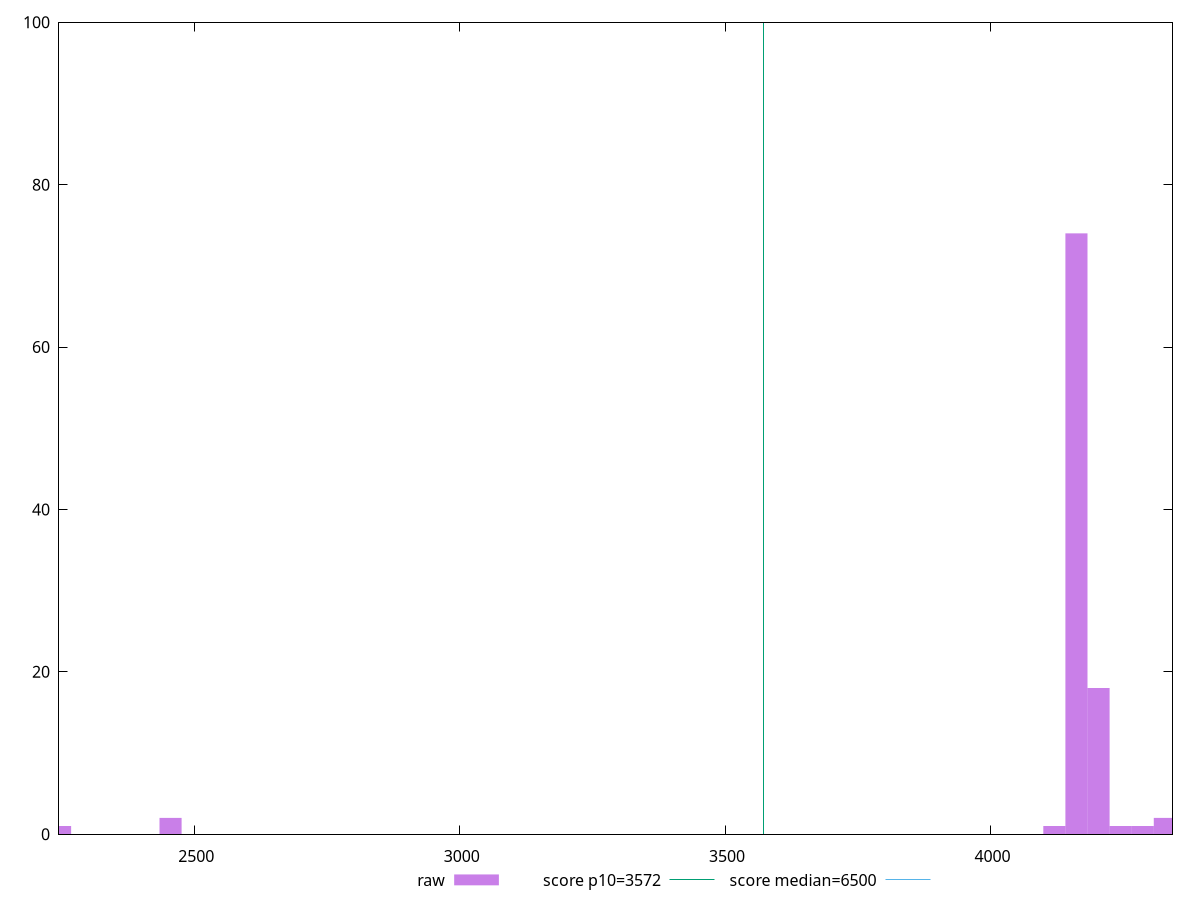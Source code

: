 reset

$raw <<EOF
4161.825994807737 74
4203.444254755814 18
2455.477336936565 2
4328.299034600046 2
2247.3860371961778 1
4286.680774651969 1
4120.2077348596595 1
4245.062514703892 1
EOF

set key outside below
set boxwidth 41.618259948077366
set xrange [2245.366:4342.740000000001]
set yrange [0:100]
set trange [0:100]
set style fill transparent solid 0.5 noborder

set parametric
set terminal svg size 640, 490 enhanced background rgb 'white'
set output "report_00025_2021-02-22T21:38:55.199Z/first-cpu-idle/samples/pages+cached+noadtech/raw/histogram.svg"

plot $raw title "raw" with boxes, \
     3572,t title "score p10=3572", \
     6500,t title "score median=6500"

reset
